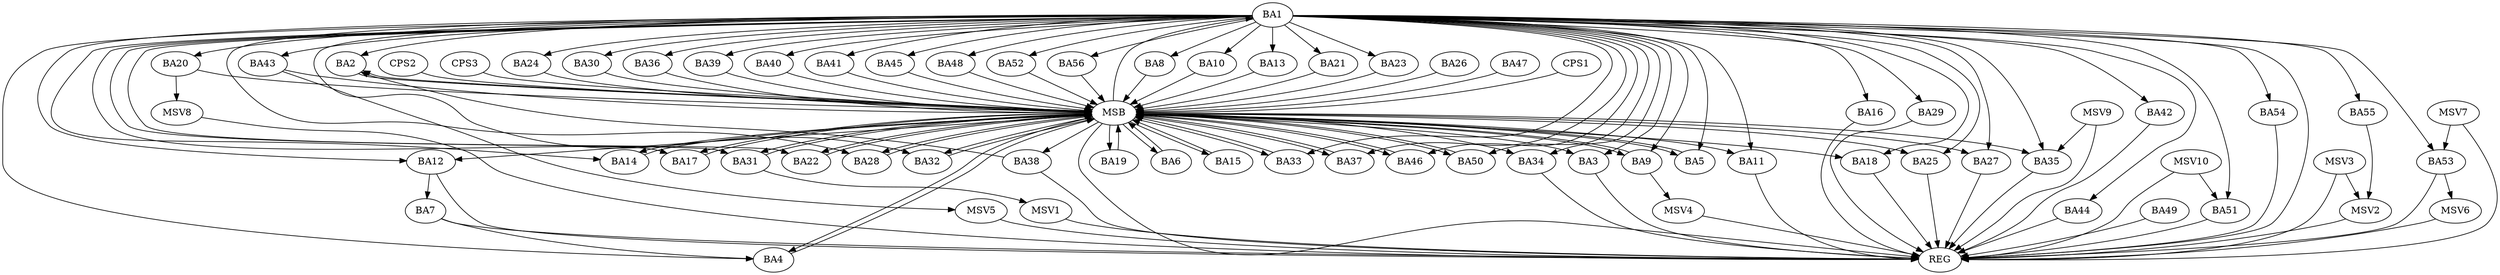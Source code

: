strict digraph G {
  BA1 [ label="BA1" ];
  BA2 [ label="BA2" ];
  BA3 [ label="BA3" ];
  BA4 [ label="BA4" ];
  BA5 [ label="BA5" ];
  BA6 [ label="BA6" ];
  BA7 [ label="BA7" ];
  BA8 [ label="BA8" ];
  BA9 [ label="BA9" ];
  BA10 [ label="BA10" ];
  BA11 [ label="BA11" ];
  BA12 [ label="BA12" ];
  BA13 [ label="BA13" ];
  BA14 [ label="BA14" ];
  BA15 [ label="BA15" ];
  BA16 [ label="BA16" ];
  BA17 [ label="BA17" ];
  BA18 [ label="BA18" ];
  BA19 [ label="BA19" ];
  BA20 [ label="BA20" ];
  BA21 [ label="BA21" ];
  BA22 [ label="BA22" ];
  BA23 [ label="BA23" ];
  BA24 [ label="BA24" ];
  BA25 [ label="BA25" ];
  BA26 [ label="BA26" ];
  BA27 [ label="BA27" ];
  BA28 [ label="BA28" ];
  BA29 [ label="BA29" ];
  BA30 [ label="BA30" ];
  BA31 [ label="BA31" ];
  BA32 [ label="BA32" ];
  BA33 [ label="BA33" ];
  BA34 [ label="BA34" ];
  BA35 [ label="BA35" ];
  BA36 [ label="BA36" ];
  BA37 [ label="BA37" ];
  BA38 [ label="BA38" ];
  BA39 [ label="BA39" ];
  BA40 [ label="BA40" ];
  BA41 [ label="BA41" ];
  BA42 [ label="BA42" ];
  BA43 [ label="BA43" ];
  BA44 [ label="BA44" ];
  BA45 [ label="BA45" ];
  BA46 [ label="BA46" ];
  BA47 [ label="BA47" ];
  BA48 [ label="BA48" ];
  BA49 [ label="BA49" ];
  BA50 [ label="BA50" ];
  BA51 [ label="BA51" ];
  BA52 [ label="BA52" ];
  BA53 [ label="BA53" ];
  BA54 [ label="BA54" ];
  BA55 [ label="BA55" ];
  BA56 [ label="BA56" ];
  CPS1 [ label="CPS1" ];
  CPS2 [ label="CPS2" ];
  CPS3 [ label="CPS3" ];
  REG [ label="REG" ];
  MSB [ label="MSB" ];
  MSV1 [ label="MSV1" ];
  MSV2 [ label="MSV2" ];
  MSV3 [ label="MSV3" ];
  MSV4 [ label="MSV4" ];
  MSV5 [ label="MSV5" ];
  MSV6 [ label="MSV6" ];
  MSV7 [ label="MSV7" ];
  MSV8 [ label="MSV8" ];
  MSV9 [ label="MSV9" ];
  MSV10 [ label="MSV10" ];
  BA1 -> BA2;
  BA7 -> BA4;
  BA12 -> BA7;
  BA38 -> BA2;
  BA1 -> REG;
  BA3 -> REG;
  BA7 -> REG;
  BA11 -> REG;
  BA12 -> REG;
  BA16 -> REG;
  BA18 -> REG;
  BA25 -> REG;
  BA27 -> REG;
  BA29 -> REG;
  BA34 -> REG;
  BA35 -> REG;
  BA38 -> REG;
  BA42 -> REG;
  BA44 -> REG;
  BA49 -> REG;
  BA51 -> REG;
  BA53 -> REG;
  BA54 -> REG;
  BA2 -> MSB;
  MSB -> BA1;
  MSB -> REG;
  BA4 -> MSB;
  BA5 -> MSB;
  MSB -> BA2;
  BA6 -> MSB;
  BA8 -> MSB;
  MSB -> BA6;
  BA9 -> MSB;
  MSB -> BA5;
  BA10 -> MSB;
  BA13 -> MSB;
  MSB -> BA4;
  BA14 -> MSB;
  BA15 -> MSB;
  BA17 -> MSB;
  MSB -> BA11;
  BA19 -> MSB;
  BA20 -> MSB;
  MSB -> BA19;
  BA21 -> MSB;
  MSB -> BA17;
  BA22 -> MSB;
  BA23 -> MSB;
  MSB -> BA3;
  BA24 -> MSB;
  MSB -> BA18;
  BA26 -> MSB;
  MSB -> BA15;
  BA28 -> MSB;
  BA30 -> MSB;
  MSB -> BA27;
  BA31 -> MSB;
  MSB -> BA14;
  BA32 -> MSB;
  BA33 -> MSB;
  BA36 -> MSB;
  BA37 -> MSB;
  BA39 -> MSB;
  MSB -> BA22;
  BA40 -> MSB;
  MSB -> BA33;
  BA41 -> MSB;
  BA43 -> MSB;
  MSB -> BA28;
  BA45 -> MSB;
  BA46 -> MSB;
  BA47 -> MSB;
  BA48 -> MSB;
  MSB -> BA31;
  BA50 -> MSB;
  BA52 -> MSB;
  MSB -> BA38;
  BA56 -> MSB;
  CPS1 -> MSB;
  MSB -> BA12;
  MSB -> BA25;
  MSB -> BA9;
  CPS2 -> MSB;
  MSB -> BA35;
  MSB -> BA50;
  MSB -> BA46;
  CPS3 -> MSB;
  MSB -> BA37;
  MSB -> BA32;
  MSB -> BA34;
  BA1 -> BA51;
  BA1 -> BA12;
  BA1 -> BA37;
  BA1 -> BA27;
  BA1 -> BA30;
  BA1 -> BA39;
  BA1 -> BA36;
  BA1 -> BA52;
  BA1 -> BA18;
  BA1 -> BA45;
  BA1 -> BA11;
  BA1 -> BA31;
  BA1 -> BA33;
  BA1 -> BA55;
  BA1 -> BA28;
  BA1 -> BA9;
  BA1 -> BA21;
  BA1 -> BA20;
  BA1 -> BA17;
  BA1 -> BA54;
  BA1 -> BA24;
  BA1 -> BA14;
  BA1 -> BA32;
  BA1 -> BA13;
  BA1 -> BA35;
  BA1 -> BA50;
  BA1 -> BA46;
  BA1 -> BA56;
  BA1 -> BA43;
  BA1 -> BA25;
  BA1 -> BA8;
  BA1 -> BA41;
  BA1 -> BA42;
  BA1 -> BA40;
  BA1 -> BA53;
  BA1 -> BA16;
  BA1 -> BA22;
  BA1 -> BA23;
  BA1 -> BA5;
  BA1 -> BA3;
  BA1 -> BA4;
  BA1 -> BA48;
  BA1 -> BA29;
  BA1 -> BA10;
  BA1 -> BA34;
  BA1 -> BA44;
  BA31 -> MSV1;
  MSV1 -> REG;
  BA55 -> MSV2;
  MSV2 -> REG;
  MSV3 -> MSV2;
  MSV3 -> REG;
  BA9 -> MSV4;
  MSV4 -> REG;
  BA43 -> MSV5;
  MSV5 -> REG;
  BA53 -> MSV6;
  MSV6 -> REG;
  MSV7 -> BA53;
  MSV7 -> REG;
  BA20 -> MSV8;
  MSV8 -> REG;
  MSV9 -> BA35;
  MSV9 -> REG;
  MSV10 -> BA51;
  MSV10 -> REG;
}
